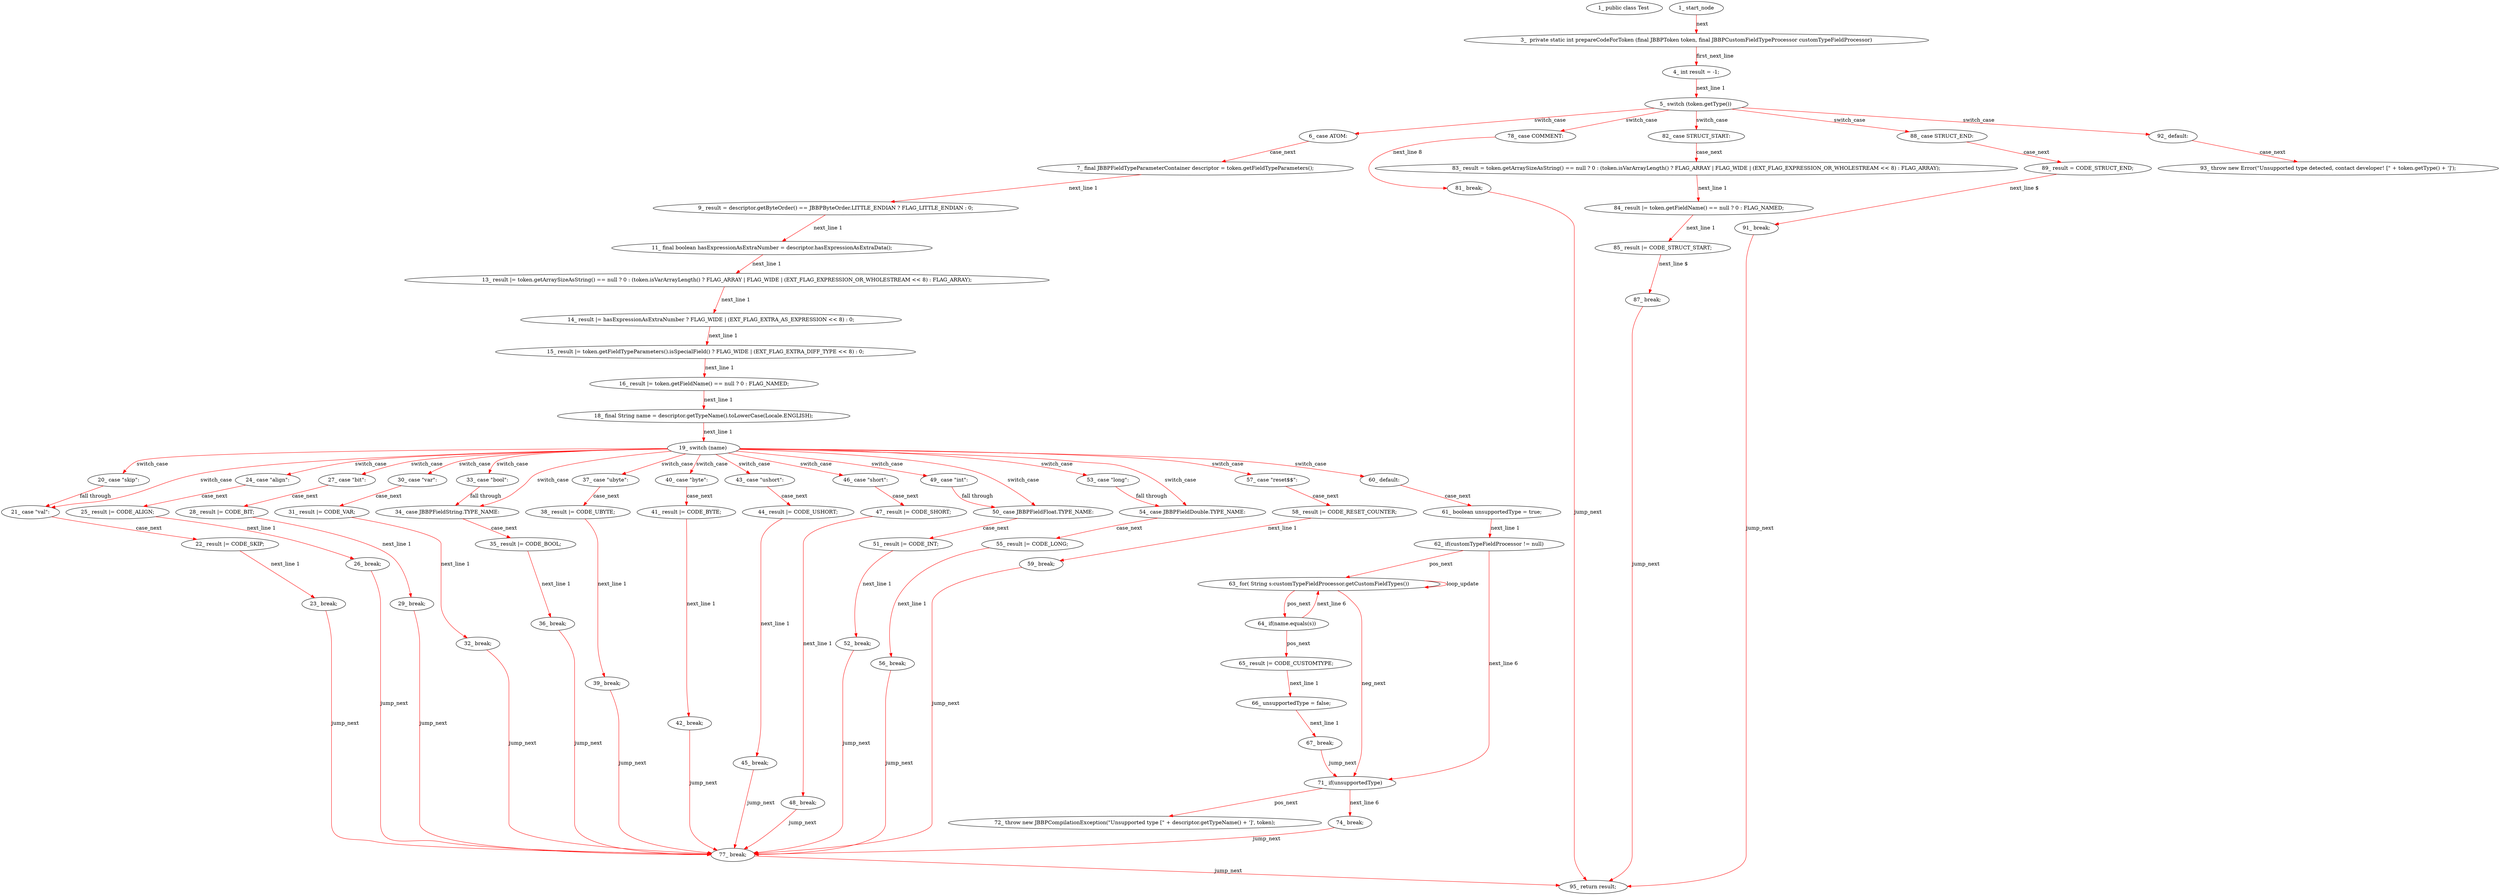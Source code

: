 digraph  {
6 [label="1_\ public\ class\ Test\ ", type_label=class_declaration];
10 [label="3_\ \ private\ static\ int\ prepareCodeForToken\ \(final\ JBBPToken\ token,\ final\ JBBPCustomFieldTypeProcessor\ customTypeFieldProcessor\)", type_label=method_declaration];
24 [label="4_\ int\ result\ =\ \-1;", type_label=expression_statement];
30 [label="5_\ switch\ \(token\.getType\(\)\)\ ", type_label=switch];
37 [label="6_\ case\ ATOM:", type_label=case];
41 [label="7_\ final\ JBBPFieldTypeParameterContainer\ descriptor\ =\ token\.getFieldTypeParameters\(\);", type_label=expression_statement];
50 [label="9_\ result\ =\ descriptor\.getByteOrder\(\)\ ==\ JBBPByteOrder\.LITTLE_ENDIAN\ \?\ FLAG_LITTLE_ENDIAN\ :\ 0;", type_label=expression_statement];
64 [label="11_\ final\ boolean\ hasExpressionAsExtraNumber\ =\ descriptor\.hasExpressionAsExtraData\(\);", type_label=expression_statement];
73 [label="13_\ result\ \|=\ token\.getArraySizeAsString\(\)\ ==\ null\ \?\ 0\ :\ \(token\.isVarArrayLength\(\)\ \?\ FLAG_ARRAY\ \|\ FLAG_WIDE\ \|\ \(EXT_FLAG_EXPRESSION_OR_WHOLESTREAM\ <<\ 8\)\ :\ FLAG_ARRAY\);", type_label=expression_statement];
99 [label="14_\ result\ \|=\ hasExpressionAsExtraNumber\ \?\ FLAG_WIDE\ \|\ \(EXT_FLAG_EXTRA_AS_EXPRESSION\ <<\ 8\)\ :\ 0;", type_label=expression_statement];
111 [label="15_\ result\ \|=\ token\.getFieldTypeParameters\(\)\.isSpecialField\(\)\ \?\ FLAG_WIDE\ \|\ \(EXT_FLAG_EXTRA_DIFF_TYPE\ <<\ 8\)\ :\ 0;", type_label=expression_statement];
129 [label="16_\ result\ \|=\ token\.getFieldName\(\)\ ==\ null\ \?\ 0\ :\ FLAG_NAMED;", type_label=expression_statement];
141 [label="18_\ final\ String\ name\ =\ descriptor\.getTypeName\(\)\.toLowerCase\(Locale\.ENGLISH\);", type_label=expression_statement];
156 [label="19_\ switch\ \(name\)\ ", type_label=switch];
160 [label="20_\ case\ \"skip\":", type_label=case];
163 [label="21_\ case\ \"val\":", type_label=case];
166 [label="22_\ result\ \|=\ CODE_SKIP;", type_label=expression_statement];
170 [label="23_\ break;", type_label=expression_statement];
171 [label="24_\ case\ \"align\":", type_label=case];
174 [label="25_\ result\ \|=\ CODE_ALIGN;", type_label=expression_statement];
178 [label="26_\ break;", type_label=expression_statement];
179 [label="27_\ case\ \"bit\":", type_label=case];
182 [label="28_\ result\ \|=\ CODE_BIT;", type_label=expression_statement];
186 [label="29_\ break;", type_label=expression_statement];
187 [label="30_\ case\ \"var\":", type_label=case];
190 [label="31_\ result\ \|=\ CODE_VAR;", type_label=expression_statement];
194 [label="32_\ break;", type_label=expression_statement];
195 [label="33_\ case\ \"bool\":", type_label=case];
198 [label="34_\ case\ JBBPFieldString\.TYPE_NAME:", type_label=case];
203 [label="35_\ result\ \|=\ CODE_BOOL;", type_label=expression_statement];
207 [label="36_\ break;", type_label=expression_statement];
208 [label="37_\ case\ \"ubyte\":", type_label=case];
211 [label="38_\ result\ \|=\ CODE_UBYTE;", type_label=expression_statement];
215 [label="39_\ break;", type_label=expression_statement];
216 [label="40_\ case\ \"byte\":", type_label=case];
219 [label="41_\ result\ \|=\ CODE_BYTE;", type_label=expression_statement];
223 [label="42_\ break;", type_label=expression_statement];
224 [label="43_\ case\ \"ushort\":", type_label=case];
227 [label="44_\ result\ \|=\ CODE_USHORT;", type_label=expression_statement];
231 [label="45_\ break;", type_label=expression_statement];
232 [label="46_\ case\ \"short\":", type_label=case];
235 [label="47_\ result\ \|=\ CODE_SHORT;", type_label=expression_statement];
239 [label="48_\ break;", type_label=expression_statement];
240 [label="49_\ case\ \"int\":", type_label=case];
243 [label="50_\ case\ JBBPFieldFloat\.TYPE_NAME:", type_label=case];
248 [label="51_\ result\ \|=\ CODE_INT;", type_label=expression_statement];
252 [label="52_\ break;", type_label=expression_statement];
253 [label="53_\ case\ \"long\":", type_label=case];
256 [label="54_\ case\ JBBPFieldDouble\.TYPE_NAME:", type_label=case];
261 [label="55_\ result\ \|=\ CODE_LONG;", type_label=expression_statement];
265 [label="56_\ break;", type_label=expression_statement];
266 [label="57_\ case\ \"reset\$\$\":", type_label=case];
269 [label="58_\ result\ \|=\ CODE_RESET_COUNTER;", type_label=expression_statement];
273 [label="59_\ break;", type_label=expression_statement];
274 [label="60_\ default:", type_label=case];
276 [label="61_\ boolean\ unsupportedType\ =\ true;", type_label=expression_statement];
281 [label="62_\ if\(customTypeFieldProcessor\ !=\ null\)", type_label=if];
287 [label="63_\ for\(\ String\ s:customTypeFieldProcessor\.getCustomFieldTypes\(\)\)", type_label=for];
296 [label="64_\ if\(name\.equals\(s\)\)", type_label=if];
304 [label="65_\ result\ \|=\ CODE_CUSTOMTYPE;", type_label=expression_statement];
308 [label="66_\ unsupportedType\ =\ false;", type_label=expression_statement];
312 [label="67_\ break;", type_label=expression_statement];
313 [label="71_\ if\(unsupportedType\)", type_label=if];
317 [label="72_\ throw\ new\ JBBPCompilationException\(\"Unsupported\ type\ \[\"\ \+\ descriptor\.getTypeName\(\)\ \+\ '\]',\ token\);", type_label=expression_statement];
330 [label="74_\ break;", type_label=expression_statement];
331 [label="77_\ break;", type_label=expression_statement];
332 [label="78_\ case\ COMMENT:", type_label=case];
336 [label="81_\ break;", type_label=expression_statement];
337 [label="82_\ case\ STRUCT_START:", type_label=case];
341 [label="83_\ result\ =\ token\.getArraySizeAsString\(\)\ ==\ null\ \?\ 0\ :\ \(token\.isVarArrayLength\(\)\ \?\ FLAG_ARRAY\ \|\ FLAG_WIDE\ \|\ \(EXT_FLAG_EXPRESSION_OR_WHOLESTREAM\ <<\ 8\)\ :\ FLAG_ARRAY\);", type_label=expression_statement];
367 [label="84_\ result\ \|=\ token\.getFieldName\(\)\ ==\ null\ \?\ 0\ :\ FLAG_NAMED;", type_label=expression_statement];
379 [label="85_\ result\ \|=\ CODE_STRUCT_START;", type_label=expression_statement];
383 [label="87_\ break;", type_label=expression_statement];
384 [label="88_\ case\ STRUCT_END:", type_label=case];
388 [label="89_\ result\ =\ CODE_STRUCT_END;", type_label=expression_statement];
392 [label="91_\ break;", type_label=expression_statement];
393 [label="92_\ default:", type_label=case];
395 [label="93_\ throw\ new\ Error\(\"Unsupported\ type\ detected,\ contact\ developer!\ \[\"\ \+\ token\.getType\(\)\ \+\ '\]'\);", type_label=expression_statement];
407 [label="95_\ return\ result;", type_label=return];
1 [label="1_\ start_node", type_label=start];
10 -> 24  [color=red, controlflow_type=first_next_line, edge_type=CFG_edge, key=0, label=first_next_line];
24 -> 30  [color=red, controlflow_type="next_line 1", edge_type=CFG_edge, key=0, label="next_line 1"];
30 -> 37  [color=red, controlflow_type=switch_case, edge_type=CFG_edge, key=0, label=switch_case];
30 -> 332  [color=red, controlflow_type=switch_case, edge_type=CFG_edge, key=0, label=switch_case];
30 -> 337  [color=red, controlflow_type=switch_case, edge_type=CFG_edge, key=0, label=switch_case];
30 -> 384  [color=red, controlflow_type=switch_case, edge_type=CFG_edge, key=0, label=switch_case];
30 -> 393  [color=red, controlflow_type=switch_case, edge_type=CFG_edge, key=0, label=switch_case];
37 -> 41  [color=red, controlflow_type=case_next, edge_type=CFG_edge, key=0, label=case_next];
41 -> 50  [color=red, controlflow_type="next_line 1", edge_type=CFG_edge, key=0, label="next_line 1"];
50 -> 64  [color=red, controlflow_type="next_line 1", edge_type=CFG_edge, key=0, label="next_line 1"];
64 -> 73  [color=red, controlflow_type="next_line 1", edge_type=CFG_edge, key=0, label="next_line 1"];
73 -> 99  [color=red, controlflow_type="next_line 1", edge_type=CFG_edge, key=0, label="next_line 1"];
99 -> 111  [color=red, controlflow_type="next_line 1", edge_type=CFG_edge, key=0, label="next_line 1"];
111 -> 129  [color=red, controlflow_type="next_line 1", edge_type=CFG_edge, key=0, label="next_line 1"];
129 -> 141  [color=red, controlflow_type="next_line 1", edge_type=CFG_edge, key=0, label="next_line 1"];
141 -> 156  [color=red, controlflow_type="next_line 1", edge_type=CFG_edge, key=0, label="next_line 1"];
156 -> 160  [color=red, controlflow_type=switch_case, edge_type=CFG_edge, key=0, label=switch_case];
156 -> 163  [color=red, controlflow_type=switch_case, edge_type=CFG_edge, key=0, label=switch_case];
156 -> 171  [color=red, controlflow_type=switch_case, edge_type=CFG_edge, key=0, label=switch_case];
156 -> 179  [color=red, controlflow_type=switch_case, edge_type=CFG_edge, key=0, label=switch_case];
156 -> 187  [color=red, controlflow_type=switch_case, edge_type=CFG_edge, key=0, label=switch_case];
156 -> 195  [color=red, controlflow_type=switch_case, edge_type=CFG_edge, key=0, label=switch_case];
156 -> 198  [color=red, controlflow_type=switch_case, edge_type=CFG_edge, key=0, label=switch_case];
156 -> 208  [color=red, controlflow_type=switch_case, edge_type=CFG_edge, key=0, label=switch_case];
156 -> 216  [color=red, controlflow_type=switch_case, edge_type=CFG_edge, key=0, label=switch_case];
156 -> 224  [color=red, controlflow_type=switch_case, edge_type=CFG_edge, key=0, label=switch_case];
156 -> 232  [color=red, controlflow_type=switch_case, edge_type=CFG_edge, key=0, label=switch_case];
156 -> 240  [color=red, controlflow_type=switch_case, edge_type=CFG_edge, key=0, label=switch_case];
156 -> 243  [color=red, controlflow_type=switch_case, edge_type=CFG_edge, key=0, label=switch_case];
156 -> 253  [color=red, controlflow_type=switch_case, edge_type=CFG_edge, key=0, label=switch_case];
156 -> 256  [color=red, controlflow_type=switch_case, edge_type=CFG_edge, key=0, label=switch_case];
156 -> 266  [color=red, controlflow_type=switch_case, edge_type=CFG_edge, key=0, label=switch_case];
156 -> 274  [color=red, controlflow_type=switch_case, edge_type=CFG_edge, key=0, label=switch_case];
160 -> 163  [color=red, controlflow_type="fall through", edge_type=CFG_edge, key=0, label="fall through"];
163 -> 166  [color=red, controlflow_type=case_next, edge_type=CFG_edge, key=0, label=case_next];
166 -> 170  [color=red, controlflow_type="next_line 1", edge_type=CFG_edge, key=0, label="next_line 1"];
170 -> 331  [color=red, controlflow_type=jump_next, edge_type=CFG_edge, key=0, label=jump_next];
171 -> 174  [color=red, controlflow_type=case_next, edge_type=CFG_edge, key=0, label=case_next];
174 -> 178  [color=red, controlflow_type="next_line 1", edge_type=CFG_edge, key=0, label="next_line 1"];
178 -> 331  [color=red, controlflow_type=jump_next, edge_type=CFG_edge, key=0, label=jump_next];
179 -> 182  [color=red, controlflow_type=case_next, edge_type=CFG_edge, key=0, label=case_next];
182 -> 186  [color=red, controlflow_type="next_line 1", edge_type=CFG_edge, key=0, label="next_line 1"];
186 -> 331  [color=red, controlflow_type=jump_next, edge_type=CFG_edge, key=0, label=jump_next];
187 -> 190  [color=red, controlflow_type=case_next, edge_type=CFG_edge, key=0, label=case_next];
190 -> 194  [color=red, controlflow_type="next_line 1", edge_type=CFG_edge, key=0, label="next_line 1"];
194 -> 331  [color=red, controlflow_type=jump_next, edge_type=CFG_edge, key=0, label=jump_next];
195 -> 198  [color=red, controlflow_type="fall through", edge_type=CFG_edge, key=0, label="fall through"];
198 -> 203  [color=red, controlflow_type=case_next, edge_type=CFG_edge, key=0, label=case_next];
203 -> 207  [color=red, controlflow_type="next_line 1", edge_type=CFG_edge, key=0, label="next_line 1"];
207 -> 331  [color=red, controlflow_type=jump_next, edge_type=CFG_edge, key=0, label=jump_next];
208 -> 211  [color=red, controlflow_type=case_next, edge_type=CFG_edge, key=0, label=case_next];
211 -> 215  [color=red, controlflow_type="next_line 1", edge_type=CFG_edge, key=0, label="next_line 1"];
215 -> 331  [color=red, controlflow_type=jump_next, edge_type=CFG_edge, key=0, label=jump_next];
216 -> 219  [color=red, controlflow_type=case_next, edge_type=CFG_edge, key=0, label=case_next];
219 -> 223  [color=red, controlflow_type="next_line 1", edge_type=CFG_edge, key=0, label="next_line 1"];
223 -> 331  [color=red, controlflow_type=jump_next, edge_type=CFG_edge, key=0, label=jump_next];
224 -> 227  [color=red, controlflow_type=case_next, edge_type=CFG_edge, key=0, label=case_next];
227 -> 231  [color=red, controlflow_type="next_line 1", edge_type=CFG_edge, key=0, label="next_line 1"];
231 -> 331  [color=red, controlflow_type=jump_next, edge_type=CFG_edge, key=0, label=jump_next];
232 -> 235  [color=red, controlflow_type=case_next, edge_type=CFG_edge, key=0, label=case_next];
235 -> 239  [color=red, controlflow_type="next_line 1", edge_type=CFG_edge, key=0, label="next_line 1"];
239 -> 331  [color=red, controlflow_type=jump_next, edge_type=CFG_edge, key=0, label=jump_next];
240 -> 243  [color=red, controlflow_type="fall through", edge_type=CFG_edge, key=0, label="fall through"];
243 -> 248  [color=red, controlflow_type=case_next, edge_type=CFG_edge, key=0, label=case_next];
248 -> 252  [color=red, controlflow_type="next_line 1", edge_type=CFG_edge, key=0, label="next_line 1"];
252 -> 331  [color=red, controlflow_type=jump_next, edge_type=CFG_edge, key=0, label=jump_next];
253 -> 256  [color=red, controlflow_type="fall through", edge_type=CFG_edge, key=0, label="fall through"];
256 -> 261  [color=red, controlflow_type=case_next, edge_type=CFG_edge, key=0, label=case_next];
261 -> 265  [color=red, controlflow_type="next_line 1", edge_type=CFG_edge, key=0, label="next_line 1"];
265 -> 331  [color=red, controlflow_type=jump_next, edge_type=CFG_edge, key=0, label=jump_next];
266 -> 269  [color=red, controlflow_type=case_next, edge_type=CFG_edge, key=0, label=case_next];
269 -> 273  [color=red, controlflow_type="next_line 1", edge_type=CFG_edge, key=0, label="next_line 1"];
273 -> 331  [color=red, controlflow_type=jump_next, edge_type=CFG_edge, key=0, label=jump_next];
274 -> 276  [color=red, controlflow_type=case_next, edge_type=CFG_edge, key=0, label=case_next];
276 -> 281  [color=red, controlflow_type="next_line 1", edge_type=CFG_edge, key=0, label="next_line 1"];
281 -> 287  [color=red, controlflow_type=pos_next, edge_type=CFG_edge, key=0, label=pos_next];
281 -> 313  [color=red, controlflow_type="next_line 6", edge_type=CFG_edge, key=0, label="next_line 6"];
287 -> 296  [color=red, controlflow_type=pos_next, edge_type=CFG_edge, key=0, label=pos_next];
287 -> 313  [color=red, controlflow_type=neg_next, edge_type=CFG_edge, key=0, label=neg_next];
287 -> 287  [color=red, controlflow_type=loop_update, edge_type=CFG_edge, key=0, label=loop_update];
296 -> 304  [color=red, controlflow_type=pos_next, edge_type=CFG_edge, key=0, label=pos_next];
296 -> 287  [color=red, controlflow_type="next_line 6", edge_type=CFG_edge, key=0, label="next_line 6"];
304 -> 308  [color=red, controlflow_type="next_line 1", edge_type=CFG_edge, key=0, label="next_line 1"];
308 -> 312  [color=red, controlflow_type="next_line 1", edge_type=CFG_edge, key=0, label="next_line 1"];
312 -> 313  [color=red, controlflow_type=jump_next, edge_type=CFG_edge, key=0, label=jump_next];
313 -> 317  [color=red, controlflow_type=pos_next, edge_type=CFG_edge, key=0, label=pos_next];
313 -> 330  [color=red, controlflow_type="next_line 6", edge_type=CFG_edge, key=0, label="next_line 6"];
330 -> 331  [color=red, controlflow_type=jump_next, edge_type=CFG_edge, key=0, label=jump_next];
331 -> 407  [color=red, controlflow_type=jump_next, edge_type=CFG_edge, key=0, label=jump_next];
332 -> 336  [color=red, controlflow_type="next_line 8", edge_type=CFG_edge, key=0, label="next_line 8"];
336 -> 407  [color=red, controlflow_type=jump_next, edge_type=CFG_edge, key=0, label=jump_next];
337 -> 341  [color=red, controlflow_type=case_next, edge_type=CFG_edge, key=0, label=case_next];
341 -> 367  [color=red, controlflow_type="next_line 1", edge_type=CFG_edge, key=0, label="next_line 1"];
367 -> 379  [color=red, controlflow_type="next_line 1", edge_type=CFG_edge, key=0, label="next_line 1"];
379 -> 383  [color=red, controlflow_type="next_line $", edge_type=CFG_edge, key=0, label="next_line $"];
383 -> 407  [color=red, controlflow_type=jump_next, edge_type=CFG_edge, key=0, label=jump_next];
384 -> 388  [color=red, controlflow_type=case_next, edge_type=CFG_edge, key=0, label=case_next];
388 -> 392  [color=red, controlflow_type="next_line $", edge_type=CFG_edge, key=0, label="next_line $"];
392 -> 407  [color=red, controlflow_type=jump_next, edge_type=CFG_edge, key=0, label=jump_next];
393 -> 395  [color=red, controlflow_type=case_next, edge_type=CFG_edge, key=0, label=case_next];
1 -> 10  [color=red, controlflow_type=next, edge_type=CFG_edge, key=0, label=next];
}
